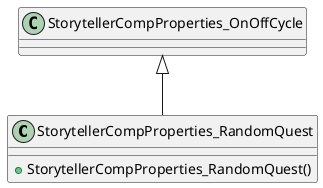 @startuml
class StorytellerCompProperties_RandomQuest {
    + StorytellerCompProperties_RandomQuest()
}
StorytellerCompProperties_OnOffCycle <|-- StorytellerCompProperties_RandomQuest
@enduml
